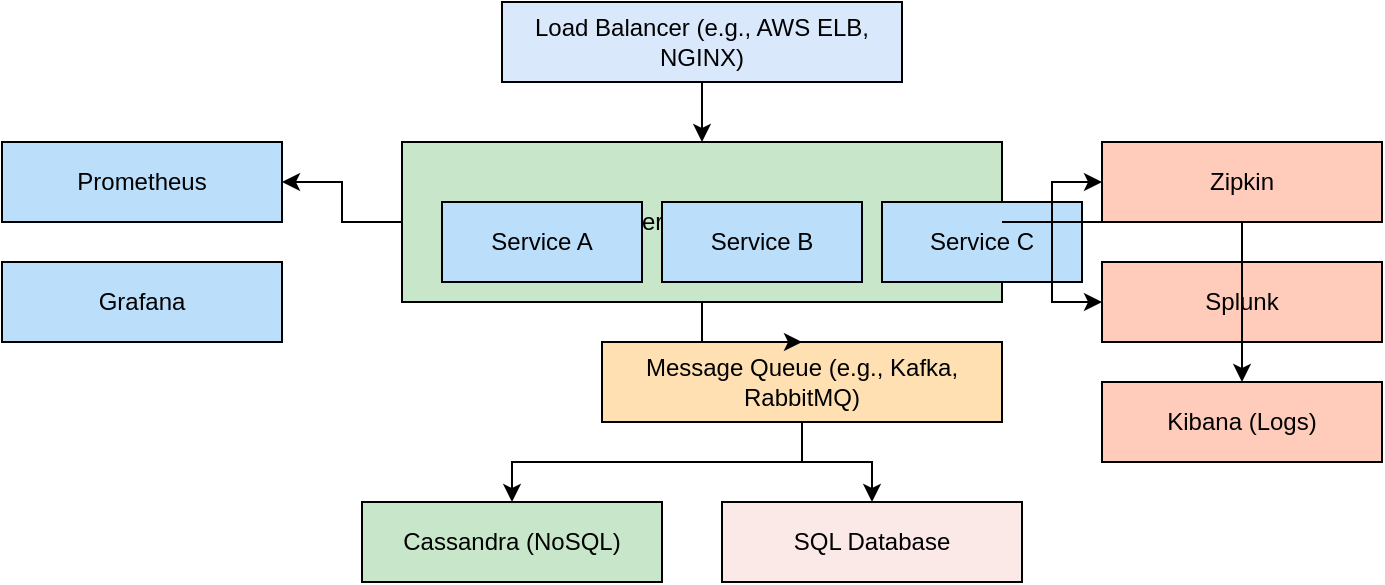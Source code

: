
<mxfile>
  <diagram name="Comprehensive Architecture">
    <mxGraphModel dx="1680" dy="1240" grid="1" gridSize="10" guides="1" tooltips="1" connect="1" arrows="1" fold="1" page="1" pageScale="1" pageWidth="850" pageHeight="1100" math="0" shadow="0">
      <root>
        <mxCell id="0" />
        <mxCell id="1" parent="0" />
        
        <!-- Load Balancer -->
        <mxCell id="2" value="Load Balancer (e.g., AWS ELB, NGINX)" style="shape=rectangle;whiteSpace=wrap;html=1;fillColor=#d9e8fb;" vertex="1" parent="1">
          <mxGeometry x="400" y="50" width="200" height="40" as="geometry" />
        </mxCell>

        <!-- Kubernetes Cluster -->
        <mxCell id="3" value="Kubernetes Cluster" style="shape=rectangle;whiteSpace=wrap;html=1;fillColor=#c8e6c9;" vertex="1" parent="1">
          <mxGeometry x="350" y="120" width="300" height="80" as="geometry" />
        </mxCell>
        <mxCell id="4" value="Service A" style="shape=rectangle;whiteSpace=wrap;html=1;fillColor=#bbdefb;" vertex="1" parent="1">
          <mxGeometry x="370" y="150" width="100" height="40" as="geometry" />
        </mxCell>
        <mxCell id="5" value="Service B" style="shape=rectangle;whiteSpace=wrap;html=1;fillColor=#bbdefb;" vertex="1" parent="1">
          <mxGeometry x="480" y="150" width="100" height="40" as="geometry" />
        </mxCell>
        <mxCell id="6" value="Service C" style="shape=rectangle;whiteSpace=wrap;html=1;fillColor=#bbdefb;" vertex="1" parent="1">
          <mxGeometry x="590" y="150" width="100" height="40" as="geometry" />
        </mxCell>

        <!-- Message Queue -->
        <mxCell id="7" value="Message Queue (e.g., Kafka, RabbitMQ)" style="shape=rectangle;whiteSpace=wrap;html=1;fillColor=#ffe0b2;" vertex="1" parent="1">
          <mxGeometry x="450" y="220" width="200" height="40" as="geometry" />
        </mxCell>

        <!-- Databases -->
        <mxCell id="8" value="Cassandra (NoSQL)" style="shape=rectangle;whiteSpace=wrap;html=1;fillColor=#c8e6c9;" vertex="1" parent="1">
          <mxGeometry x="330" y="300" width="150" height="40" as="geometry" />
        </mxCell>
        <mxCell id="9" value="SQL Database" style="shape=rectangle;whiteSpace=wrap;html=1;fillColor=#fbe9e7;" vertex="1" parent="1">
          <mxGeometry x="510" y="300" width="150" height="40" as="geometry" />
        </mxCell>

        <!-- Monitoring -->
        <mxCell id="10" value="Prometheus" style="shape=rectangle;whiteSpace=wrap;html=1;fillColor=#bbdefb;" vertex="1" parent="1">
          <mxGeometry x="150" y="120" width="140" height="40" as="geometry" />
        </mxCell>
        <mxCell id="11" value="Grafana" style="shape=rectangle;whiteSpace=wrap;html=1;fillColor=#bbdefb;" vertex="1" parent="1">
          <mxGeometry x="150" y="180" width="140" height="40" as="geometry" />
        </mxCell>

        <!-- Tracing -->
        <mxCell id="12" value="Zipkin" style="shape=rectangle;whiteSpace=wrap;html=1;fillColor=#ffccbc;" vertex="1" parent="1">
          <mxGeometry x="700" y="120" width="140" height="40" as="geometry" />
        </mxCell>

        <!-- Logging -->
        <mxCell id="13" value="Splunk" style="shape=rectangle;whiteSpace=wrap;html=1;fillColor=#ffccbc;" vertex="1" parent="1">
          <mxGeometry x="700" y="180" width="140" height="40" as="geometry" />
        </mxCell>
        <mxCell id="14" value="Kibana (Logs)" style="shape=rectangle;whiteSpace=wrap;html=1;fillColor=#ffccbc;" vertex="1" parent="1">
          <mxGeometry x="700" y="240" width="140" height="40" as="geometry" />
        </mxCell>

        <!-- Connections -->
        <mxCell id="15" style="edgeStyle=orthogonalEdgeStyle;rounded=0;orthogonalLoop=1;jettySize=auto;" edge="1" parent="1" source="2" target="3">
          <mxGeometry relative="1" as="geometry" />
        </mxCell>
        <mxCell id="16" style="edgeStyle=orthogonalEdgeStyle;rounded=0;orthogonalLoop=1;jettySize=auto;" edge="1" parent="1" source="3" target="7">
          <mxGeometry relative="1" as="geometry" />
        </mxCell>
        <mxCell id="17" style="edgeStyle=orthogonalEdgeStyle;rounded=0;orthogonalLoop=1;jettySize=auto;" edge="1" parent="1" source="7" target="8">
          <mxGeometry relative="1" as="geometry" />
        </mxCell>
        <mxCell id="18" style="edgeStyle=orthogonalEdgeStyle;rounded=0;orthogonalLoop=1;jettySize=auto;" edge="1" parent="1" source="7" target="9">
          <mxGeometry relative="1" as="geometry" />
        </mxCell>
        <mxCell id="19" style="edgeStyle=orthogonalEdgeStyle;rounded=0;orthogonalLoop=1;jettySize=auto;" edge="1" parent="1" source="3" target="10">
          <mxGeometry relative="1" as="geometry" />
        </mxCell>
        <mxCell id="20" style="edgeStyle=orthogonalEdgeStyle;rounded=0;orthogonalLoop=1;jettySize=auto;" edge="1" parent="1" source="3" target="12">
          <mxGeometry relative="1" as="geometry" />
        </mxCell>
        <mxCell id="21" style="edgeStyle=orthogonalEdgeStyle;rounded=0;orthogonalLoop=1;jettySize=auto;" edge="1" parent="1" source="3" target="13">
          <mxGeometry relative="1" as="geometry" />
        </mxCell>
        <mxCell id="22" style="edgeStyle=orthogonalEdgeStyle;rounded=0;orthogonalLoop=1;jettySize=auto;" edge="1" parent="1" source="3" target="14">
          <mxGeometry relative="1" as="geometry" />
        </mxCell>
      </root>
    </mxGraphModel>
  </diagram>
</mxfile>
